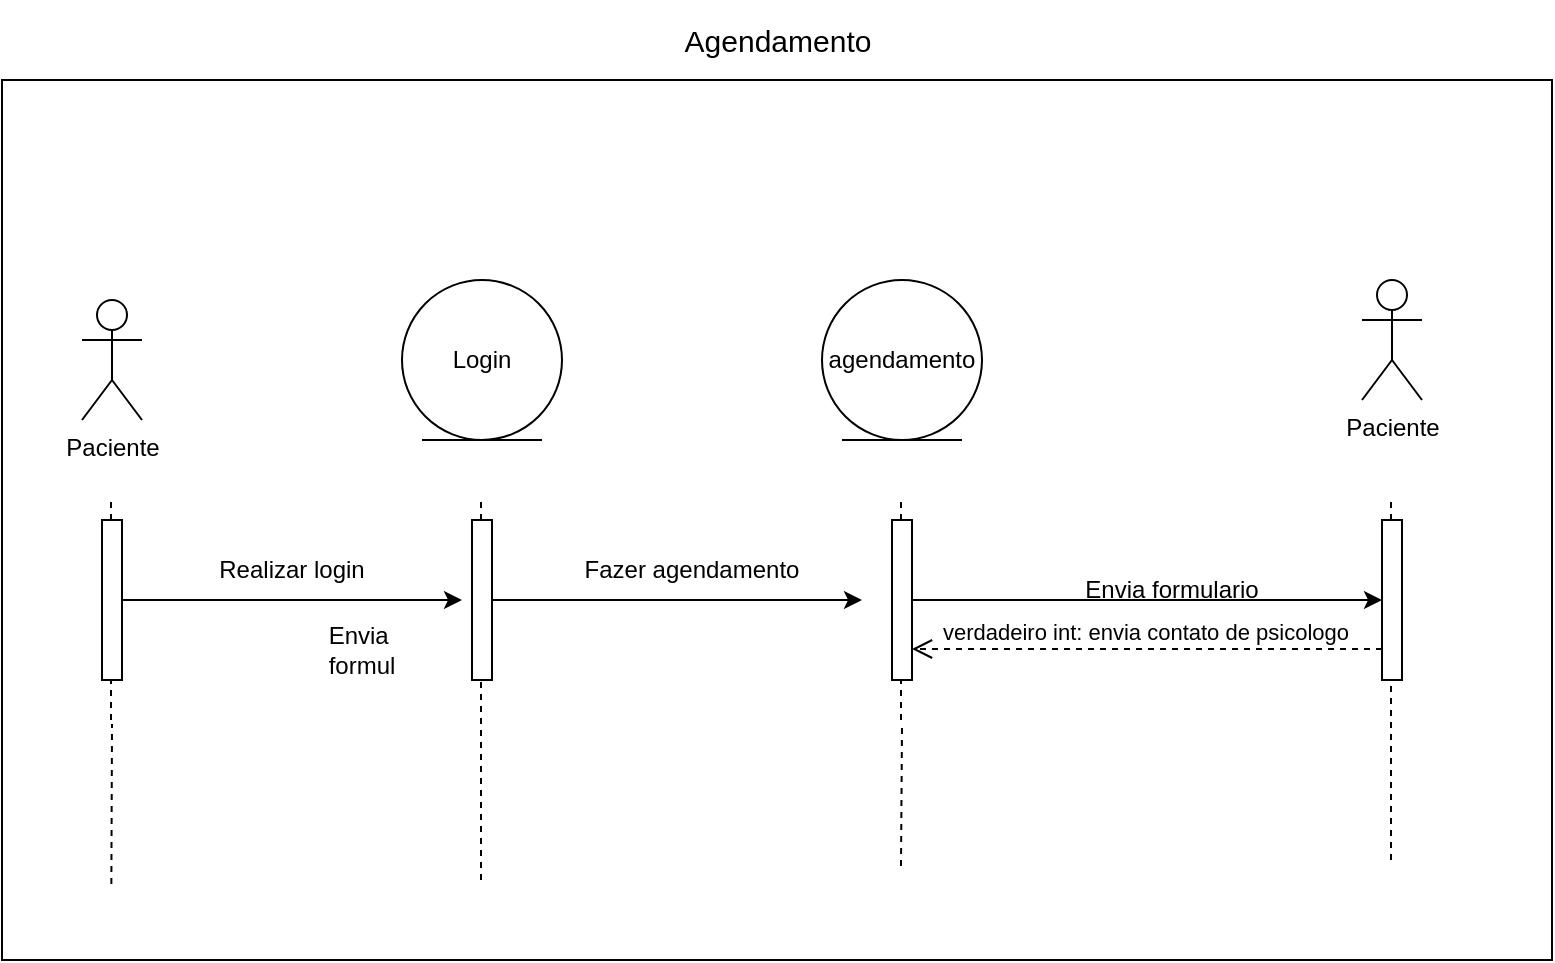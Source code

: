 <mxfile version="24.4.7" type="github">
  <diagram name="Página-1" id="MzhAWVXdsWXZpEsDFayF">
    <mxGraphModel dx="1257" dy="674" grid="1" gridSize="10" guides="1" tooltips="1" connect="1" arrows="1" fold="1" page="1" pageScale="1" pageWidth="1169" pageHeight="826" math="0" shadow="0">
      <root>
        <mxCell id="0" />
        <mxCell id="1" parent="0" />
        <mxCell id="gPbNV2PuWix7QSkUeo2Z-28" value="" style="rounded=0;whiteSpace=wrap;html=1;" vertex="1" parent="1">
          <mxGeometry x="500" y="140" width="775" height="440" as="geometry" />
        </mxCell>
        <mxCell id="m3T2HgTwP3p-kdqrnD-R-1" value="&lt;font style=&quot;vertical-align: inherit;&quot;&gt;&lt;font style=&quot;vertical-align: inherit;&quot;&gt;Paciente&lt;/font&gt;&lt;/font&gt;" style="shape=umlActor;verticalLabelPosition=bottom;verticalAlign=top;html=1;outlineConnect=0;" parent="1" vertex="1">
          <mxGeometry x="540" y="250" width="30" height="60" as="geometry" />
        </mxCell>
        <mxCell id="m3T2HgTwP3p-kdqrnD-R-2" value="&lt;font style=&quot;vertical-align: inherit;&quot;&gt;&lt;font style=&quot;vertical-align: inherit;&quot;&gt;Login&lt;/font&gt;&lt;/font&gt;" style="ellipse;shape=umlEntity;whiteSpace=wrap;html=1;" parent="1" vertex="1">
          <mxGeometry x="700" y="240" width="80" height="80" as="geometry" />
        </mxCell>
        <mxCell id="m3T2HgTwP3p-kdqrnD-R-3" value="" style="endArrow=none;dashed=1;html=1;rounded=0;" parent="1" source="m3T2HgTwP3p-kdqrnD-R-8" edge="1">
          <mxGeometry width="50" height="50" relative="1" as="geometry">
            <mxPoint x="554.5" y="540" as="sourcePoint" />
            <mxPoint x="554.5" y="350" as="targetPoint" />
            <Array as="points" />
          </mxGeometry>
        </mxCell>
        <mxCell id="m3T2HgTwP3p-kdqrnD-R-5" value="" style="endArrow=none;dashed=1;html=1;rounded=0;" parent="1" source="m3T2HgTwP3p-kdqrnD-R-10" edge="1">
          <mxGeometry width="50" height="50" relative="1" as="geometry">
            <mxPoint x="739.5" y="540" as="sourcePoint" />
            <mxPoint x="739.5" y="350" as="targetPoint" />
            <Array as="points" />
          </mxGeometry>
        </mxCell>
        <mxCell id="m3T2HgTwP3p-kdqrnD-R-6" value="&lt;font style=&quot;vertical-align: inherit;&quot;&gt;&lt;font style=&quot;vertical-align: inherit;&quot;&gt;agendamento&lt;/font&gt;&lt;/font&gt;" style="ellipse;shape=umlEntity;whiteSpace=wrap;html=1;" parent="1" vertex="1">
          <mxGeometry x="910" y="240" width="80" height="80" as="geometry" />
        </mxCell>
        <mxCell id="m3T2HgTwP3p-kdqrnD-R-7" value="" style="endArrow=none;dashed=1;html=1;rounded=0;" parent="1" source="m3T2HgTwP3p-kdqrnD-R-13" edge="1">
          <mxGeometry width="50" height="50" relative="1" as="geometry">
            <mxPoint x="949.5" y="540" as="sourcePoint" />
            <mxPoint x="949.5" y="350" as="targetPoint" />
            <Array as="points" />
          </mxGeometry>
        </mxCell>
        <mxCell id="m3T2HgTwP3p-kdqrnD-R-9" value="" style="endArrow=none;dashed=1;html=1;rounded=0;" parent="1" target="m3T2HgTwP3p-kdqrnD-R-8" edge="1">
          <mxGeometry width="50" height="50" relative="1" as="geometry">
            <mxPoint x="554.5" y="460" as="sourcePoint" />
            <mxPoint x="554.5" y="350" as="targetPoint" />
            <Array as="points">
              <mxPoint x="554.5" y="360" />
            </Array>
          </mxGeometry>
        </mxCell>
        <mxCell id="m3T2HgTwP3p-kdqrnD-R-8" value="" style="html=1;points=[[0,0,0,0,5],[0,1,0,0,-5],[1,0,0,0,5],[1,1,0,0,-5]];perimeter=orthogonalPerimeter;outlineConnect=0;targetShapes=umlLifeline;portConstraint=eastwest;newEdgeStyle={&quot;curved&quot;:0,&quot;rounded&quot;:0};" parent="1" vertex="1">
          <mxGeometry x="550" y="360" width="10" height="80" as="geometry" />
        </mxCell>
        <mxCell id="m3T2HgTwP3p-kdqrnD-R-11" value="" style="endArrow=none;dashed=1;html=1;rounded=0;" parent="1" target="m3T2HgTwP3p-kdqrnD-R-10" edge="1">
          <mxGeometry width="50" height="50" relative="1" as="geometry">
            <mxPoint x="739.5" y="540" as="sourcePoint" />
            <mxPoint x="739.5" y="350" as="targetPoint" />
            <Array as="points">
              <mxPoint x="739.5" y="360" />
            </Array>
          </mxGeometry>
        </mxCell>
        <mxCell id="m3T2HgTwP3p-kdqrnD-R-10" value="" style="html=1;points=[[0,0,0,0,5],[0,1,0,0,-5],[1,0,0,0,5],[1,1,0,0,-5]];perimeter=orthogonalPerimeter;outlineConnect=0;targetShapes=umlLifeline;portConstraint=eastwest;newEdgeStyle={&quot;curved&quot;:0,&quot;rounded&quot;:0};" parent="1" vertex="1">
          <mxGeometry x="735" y="360" width="10" height="80" as="geometry" />
        </mxCell>
        <mxCell id="m3T2HgTwP3p-kdqrnD-R-14" value="" style="endArrow=none;dashed=1;html=1;rounded=0;" parent="1" target="m3T2HgTwP3p-kdqrnD-R-13" edge="1">
          <mxGeometry width="50" height="50" relative="1" as="geometry">
            <mxPoint x="949.5" y="460" as="sourcePoint" />
            <mxPoint x="949.5" y="350" as="targetPoint" />
            <Array as="points">
              <mxPoint x="949.5" y="360" />
            </Array>
          </mxGeometry>
        </mxCell>
        <mxCell id="m3T2HgTwP3p-kdqrnD-R-13" value="" style="html=1;points=[[0,0,0,0,5],[0,1,0,0,-5],[1,0,0,0,5],[1,1,0,0,-5]];perimeter=orthogonalPerimeter;outlineConnect=0;targetShapes=umlLifeline;portConstraint=eastwest;newEdgeStyle={&quot;curved&quot;:0,&quot;rounded&quot;:0};" parent="1" vertex="1">
          <mxGeometry x="945" y="360" width="10" height="80" as="geometry" />
        </mxCell>
        <mxCell id="gPbNV2PuWix7QSkUeo2Z-1" value="" style="endArrow=classic;html=1;rounded=0;" edge="1" parent="1" source="m3T2HgTwP3p-kdqrnD-R-8">
          <mxGeometry width="50" height="50" relative="1" as="geometry">
            <mxPoint x="570" y="400" as="sourcePoint" />
            <mxPoint x="730" y="400" as="targetPoint" />
          </mxGeometry>
        </mxCell>
        <mxCell id="gPbNV2PuWix7QSkUeo2Z-2" value="Realizar login" style="text;html=1;align=center;verticalAlign=middle;whiteSpace=wrap;rounded=0;" vertex="1" parent="1">
          <mxGeometry x="590" y="370" width="110" height="30" as="geometry" />
        </mxCell>
        <mxCell id="gPbNV2PuWix7QSkUeo2Z-3" value="" style="endArrow=classic;html=1;rounded=0;" edge="1" parent="1">
          <mxGeometry width="50" height="50" relative="1" as="geometry">
            <mxPoint x="745" y="400" as="sourcePoint" />
            <mxPoint x="930" y="400" as="targetPoint" />
          </mxGeometry>
        </mxCell>
        <mxCell id="gPbNV2PuWix7QSkUeo2Z-4" value="Fazer agendamento" style="text;html=1;align=center;verticalAlign=middle;whiteSpace=wrap;rounded=0;" vertex="1" parent="1">
          <mxGeometry x="770" y="370" width="150" height="30" as="geometry" />
        </mxCell>
        <mxCell id="gPbNV2PuWix7QSkUeo2Z-11" value="verdadeiro int: envia contato de psicologo&amp;nbsp;" style="html=1;verticalAlign=bottom;endArrow=open;dashed=1;endSize=8;curved=0;rounded=0;entryX=1;entryY=1;entryDx=0;entryDy=-5;entryPerimeter=0;" edge="1" source="gPbNV2PuWix7QSkUeo2Z-23" parent="1">
          <mxGeometry relative="1" as="geometry">
            <mxPoint x="955" y="424.5" as="targetPoint" />
            <mxPoint x="1180" y="425" as="sourcePoint" />
          </mxGeometry>
        </mxCell>
        <mxCell id="gPbNV2PuWix7QSkUeo2Z-13" value="" style="endArrow=none;dashed=1;html=1;rounded=0;" edge="1" parent="1">
          <mxGeometry width="50" height="50" relative="1" as="geometry">
            <mxPoint x="554.68" y="542" as="sourcePoint" />
            <mxPoint x="555" y="462" as="targetPoint" />
            <Array as="points" />
          </mxGeometry>
        </mxCell>
        <mxCell id="gPbNV2PuWix7QSkUeo2Z-15" value="" style="endArrow=none;dashed=1;html=1;rounded=0;" edge="1" parent="1">
          <mxGeometry width="50" height="50" relative="1" as="geometry">
            <mxPoint x="949.5" y="533" as="sourcePoint" />
            <mxPoint x="950" y="463" as="targetPoint" />
            <Array as="points" />
          </mxGeometry>
        </mxCell>
        <mxCell id="gPbNV2PuWix7QSkUeo2Z-20" value="Envia&amp;nbsp; formul" style="text;html=1;align=center;verticalAlign=middle;whiteSpace=wrap;rounded=0;" vertex="1" parent="1">
          <mxGeometry x="650" y="410" width="60" height="30" as="geometry" />
        </mxCell>
        <mxCell id="gPbNV2PuWix7QSkUeo2Z-21" value="&lt;font style=&quot;vertical-align: inherit;&quot;&gt;&lt;font style=&quot;vertical-align: inherit;&quot;&gt;Paciente&lt;/font&gt;&lt;/font&gt;" style="shape=umlActor;verticalLabelPosition=bottom;verticalAlign=top;html=1;outlineConnect=0;" vertex="1" parent="1">
          <mxGeometry x="1180" y="240" width="30" height="60" as="geometry" />
        </mxCell>
        <mxCell id="gPbNV2PuWix7QSkUeo2Z-22" value="" style="endArrow=none;dashed=1;html=1;rounded=0;" edge="1" parent="1" source="gPbNV2PuWix7QSkUeo2Z-23">
          <mxGeometry width="50" height="50" relative="1" as="geometry">
            <mxPoint x="1194.5" y="530" as="sourcePoint" />
            <mxPoint x="1195" y="350" as="targetPoint" />
            <Array as="points">
              <mxPoint x="1194.5" y="350" />
            </Array>
          </mxGeometry>
        </mxCell>
        <mxCell id="gPbNV2PuWix7QSkUeo2Z-24" value="" style="endArrow=none;dashed=1;html=1;rounded=0;" edge="1" parent="1" target="gPbNV2PuWix7QSkUeo2Z-23">
          <mxGeometry width="50" height="50" relative="1" as="geometry">
            <mxPoint x="1194.5" y="530" as="sourcePoint" />
            <mxPoint x="1195" y="350" as="targetPoint" />
            <Array as="points" />
          </mxGeometry>
        </mxCell>
        <mxCell id="gPbNV2PuWix7QSkUeo2Z-23" value="" style="html=1;points=[[0,0,0,0,5],[0,1,0,0,-5],[1,0,0,0,5],[1,1,0,0,-5]];perimeter=orthogonalPerimeter;outlineConnect=0;targetShapes=umlLifeline;portConstraint=eastwest;newEdgeStyle={&quot;curved&quot;:0,&quot;rounded&quot;:0};" vertex="1" parent="1">
          <mxGeometry x="1190" y="360" width="10" height="80" as="geometry" />
        </mxCell>
        <mxCell id="gPbNV2PuWix7QSkUeo2Z-25" value="" style="endArrow=classic;html=1;rounded=0;" edge="1" parent="1">
          <mxGeometry width="50" height="50" relative="1" as="geometry">
            <mxPoint x="955" y="400" as="sourcePoint" />
            <mxPoint x="1190" y="400" as="targetPoint" />
          </mxGeometry>
        </mxCell>
        <mxCell id="gPbNV2PuWix7QSkUeo2Z-26" value="Envia formulario" style="text;html=1;align=center;verticalAlign=middle;whiteSpace=wrap;rounded=0;" vertex="1" parent="1">
          <mxGeometry x="1030" y="380" width="110" height="30" as="geometry" />
        </mxCell>
        <mxCell id="gPbNV2PuWix7QSkUeo2Z-29" value="Agendamento" style="text;html=1;align=center;verticalAlign=middle;whiteSpace=wrap;rounded=0;fontSize=15;" vertex="1" parent="1">
          <mxGeometry x="697.5" y="100" width="380" height="40" as="geometry" />
        </mxCell>
      </root>
    </mxGraphModel>
  </diagram>
</mxfile>
